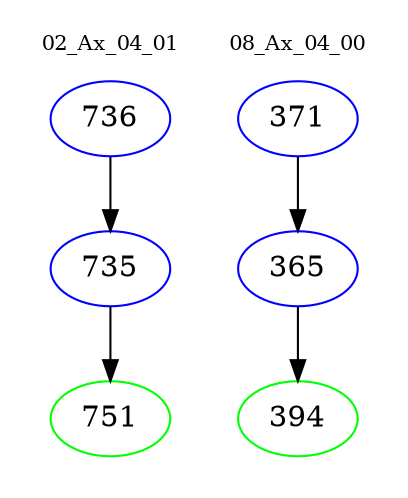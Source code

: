 digraph{
subgraph cluster_0 {
color = white
label = "02_Ax_04_01";
fontsize=10;
T0_736 [label="736", color="blue"]
T0_736 -> T0_735 [color="black"]
T0_735 [label="735", color="blue"]
T0_735 -> T0_751 [color="black"]
T0_751 [label="751", color="green"]
}
subgraph cluster_1 {
color = white
label = "08_Ax_04_00";
fontsize=10;
T1_371 [label="371", color="blue"]
T1_371 -> T1_365 [color="black"]
T1_365 [label="365", color="blue"]
T1_365 -> T1_394 [color="black"]
T1_394 [label="394", color="green"]
}
}
